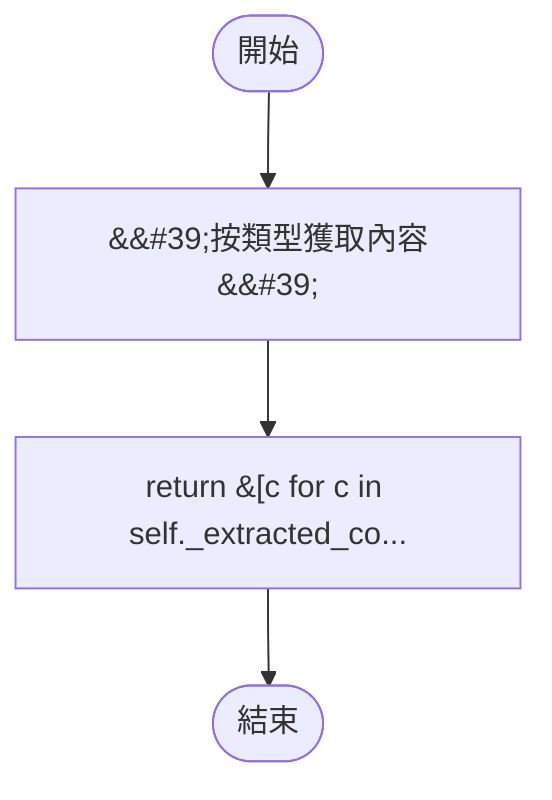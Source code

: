 flowchart TB
    n1([開始])
    n2([結束])
    n3[&amp;&#35;39;按類型獲取內容&amp;&#35;39;]
    n4[return &#91;c for c in self._extracted_co...]
    n1 --> n3
    n3 --> n4
    n4 --> n2